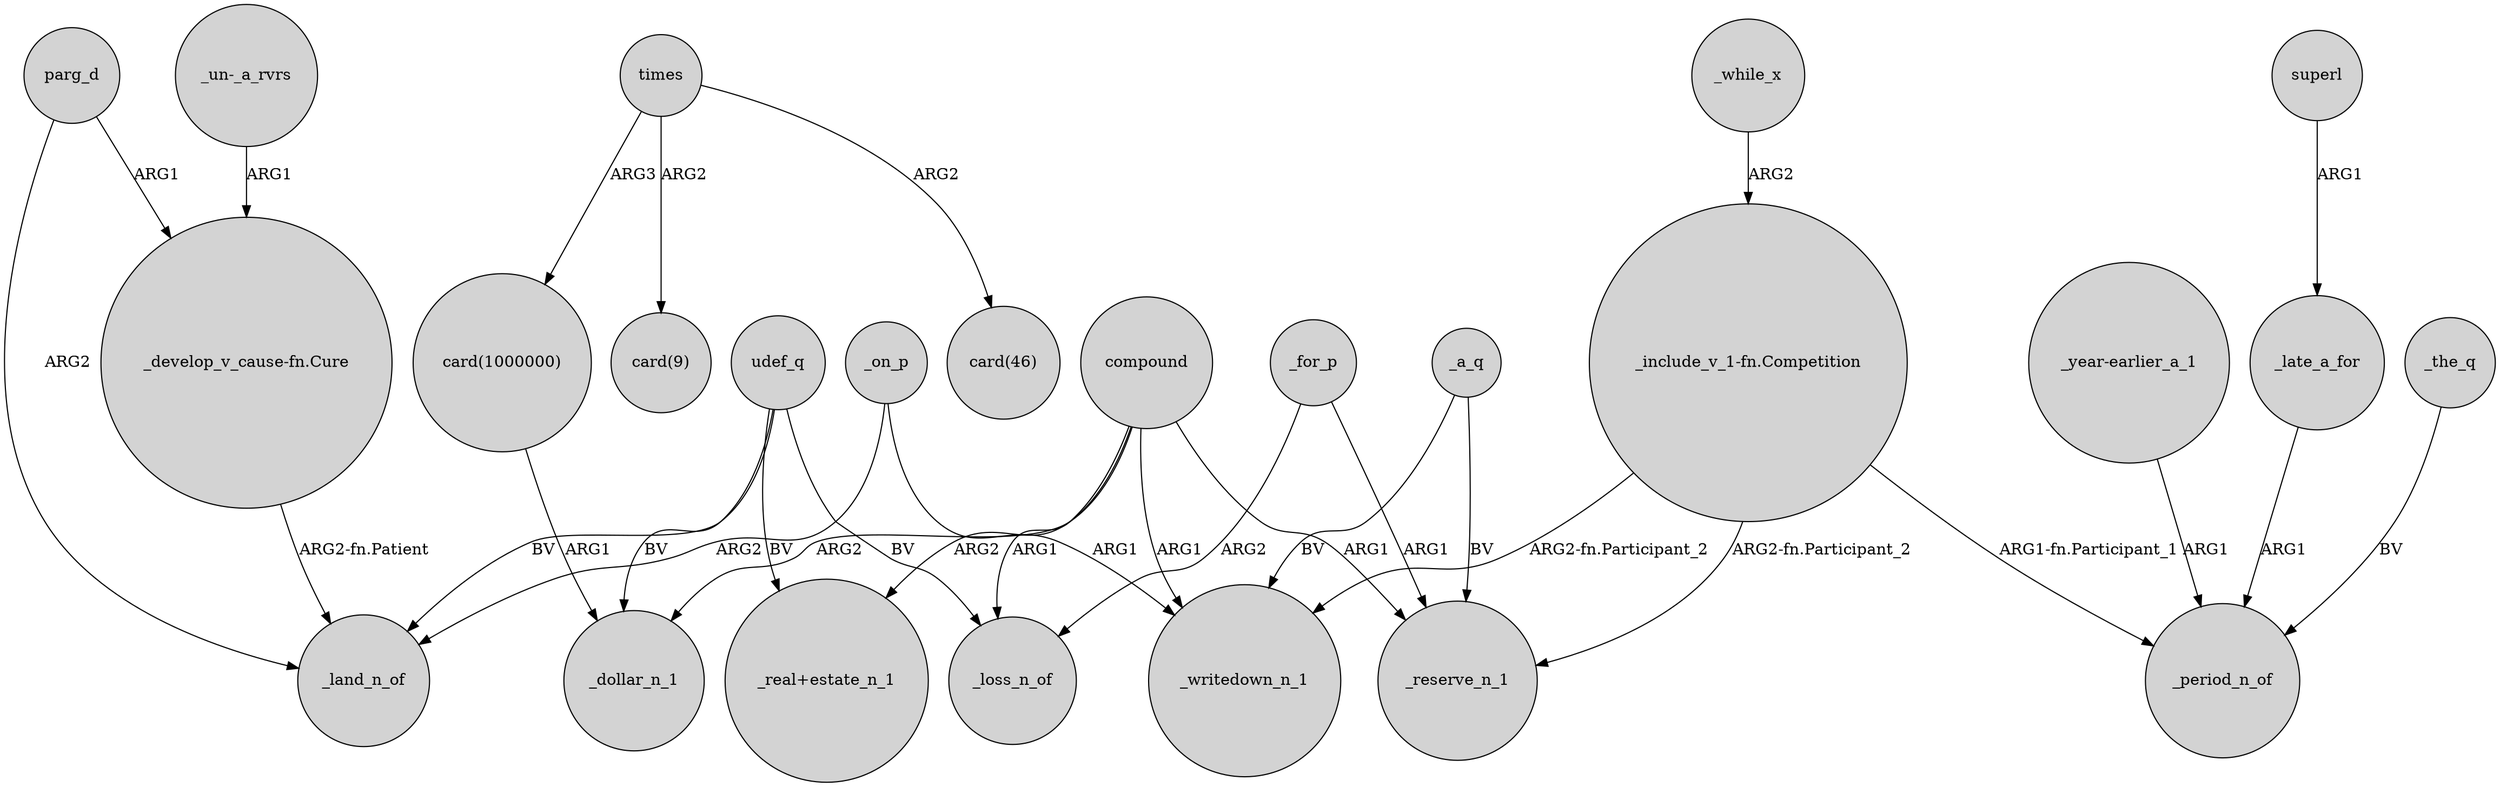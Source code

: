 digraph {
	node [shape=circle style=filled]
	_a_q -> _reserve_n_1 [label=BV]
	_while_x -> "_include_v_1-fn.Competition" [label=ARG2]
	parg_d -> "_develop_v_cause-fn.Cure" [label=ARG1]
	_a_q -> _writedown_n_1 [label=BV]
	"_year-earlier_a_1" -> _period_n_of [label=ARG1]
	superl -> _late_a_for [label=ARG1]
	times -> "card(1000000)" [label=ARG3]
	_on_p -> _writedown_n_1 [label=ARG1]
	_on_p -> _land_n_of [label=ARG2]
	compound -> _dollar_n_1 [label=ARG2]
	compound -> "_real+estate_n_1" [label=ARG2]
	"_develop_v_cause-fn.Cure" -> _land_n_of [label="ARG2-fn.Patient"]
	_for_p -> _reserve_n_1 [label=ARG1]
	"_un-_a_rvrs" -> "_develop_v_cause-fn.Cure" [label=ARG1]
	compound -> _loss_n_of [label=ARG1]
	times -> "card(46)" [label=ARG2]
	"_include_v_1-fn.Competition" -> _period_n_of [label="ARG1-fn.Participant_1"]
	udef_q -> _loss_n_of [label=BV]
	_late_a_for -> _period_n_of [label=ARG1]
	udef_q -> _dollar_n_1 [label=BV]
	compound -> _writedown_n_1 [label=ARG1]
	"card(1000000)" -> _dollar_n_1 [label=ARG1]
	compound -> _reserve_n_1 [label=ARG1]
	udef_q -> _land_n_of [label=BV]
	"_include_v_1-fn.Competition" -> _writedown_n_1 [label="ARG2-fn.Participant_2"]
	_for_p -> _loss_n_of [label=ARG2]
	"_include_v_1-fn.Competition" -> _reserve_n_1 [label="ARG2-fn.Participant_2"]
	parg_d -> _land_n_of [label=ARG2]
	_the_q -> _period_n_of [label=BV]
	udef_q -> "_real+estate_n_1" [label=BV]
	times -> "card(9)" [label=ARG2]
}
